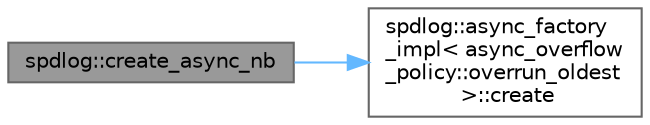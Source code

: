 digraph "spdlog::create_async_nb"
{
 // LATEX_PDF_SIZE
  bgcolor="transparent";
  edge [fontname=Helvetica,fontsize=10,labelfontname=Helvetica,labelfontsize=10];
  node [fontname=Helvetica,fontsize=10,shape=box,height=0.2,width=0.4];
  rankdir="LR";
  Node1 [id="Node000001",label="spdlog::create_async_nb",height=0.2,width=0.4,color="gray40", fillcolor="grey60", style="filled", fontcolor="black",tooltip=" "];
  Node1 -> Node2 [id="edge1_Node000001_Node000002",color="steelblue1",style="solid",tooltip=" "];
  Node2 [id="Node000002",label="spdlog::async_factory\l_impl\< async_overflow\l_policy::overrun_oldest\l \>::create",height=0.2,width=0.4,color="grey40", fillcolor="white", style="filled",URL="$structspdlog_1_1async__factory__impl.html#aa0f44766a63a9ca2a0af4bd2b6ca1837",tooltip=" "];
}
